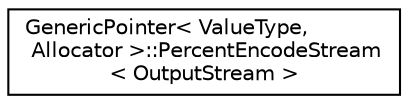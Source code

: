 digraph "Graphical Class Hierarchy"
{
 // LATEX_PDF_SIZE
  edge [fontname="Helvetica",fontsize="10",labelfontname="Helvetica",labelfontsize="10"];
  node [fontname="Helvetica",fontsize="10",shape=record];
  rankdir="LR";
  Node0 [label="GenericPointer\< ValueType,\l Allocator \>::PercentEncodeStream\l\< OutputStream \>",height=0.2,width=0.4,color="black", fillcolor="white", style="filled",URL="$class_generic_pointer_1_1_percent_encode_stream.html",tooltip="A helper stream to encode character (UTF-8 code unit) into percent-encoded sequence."];
}
